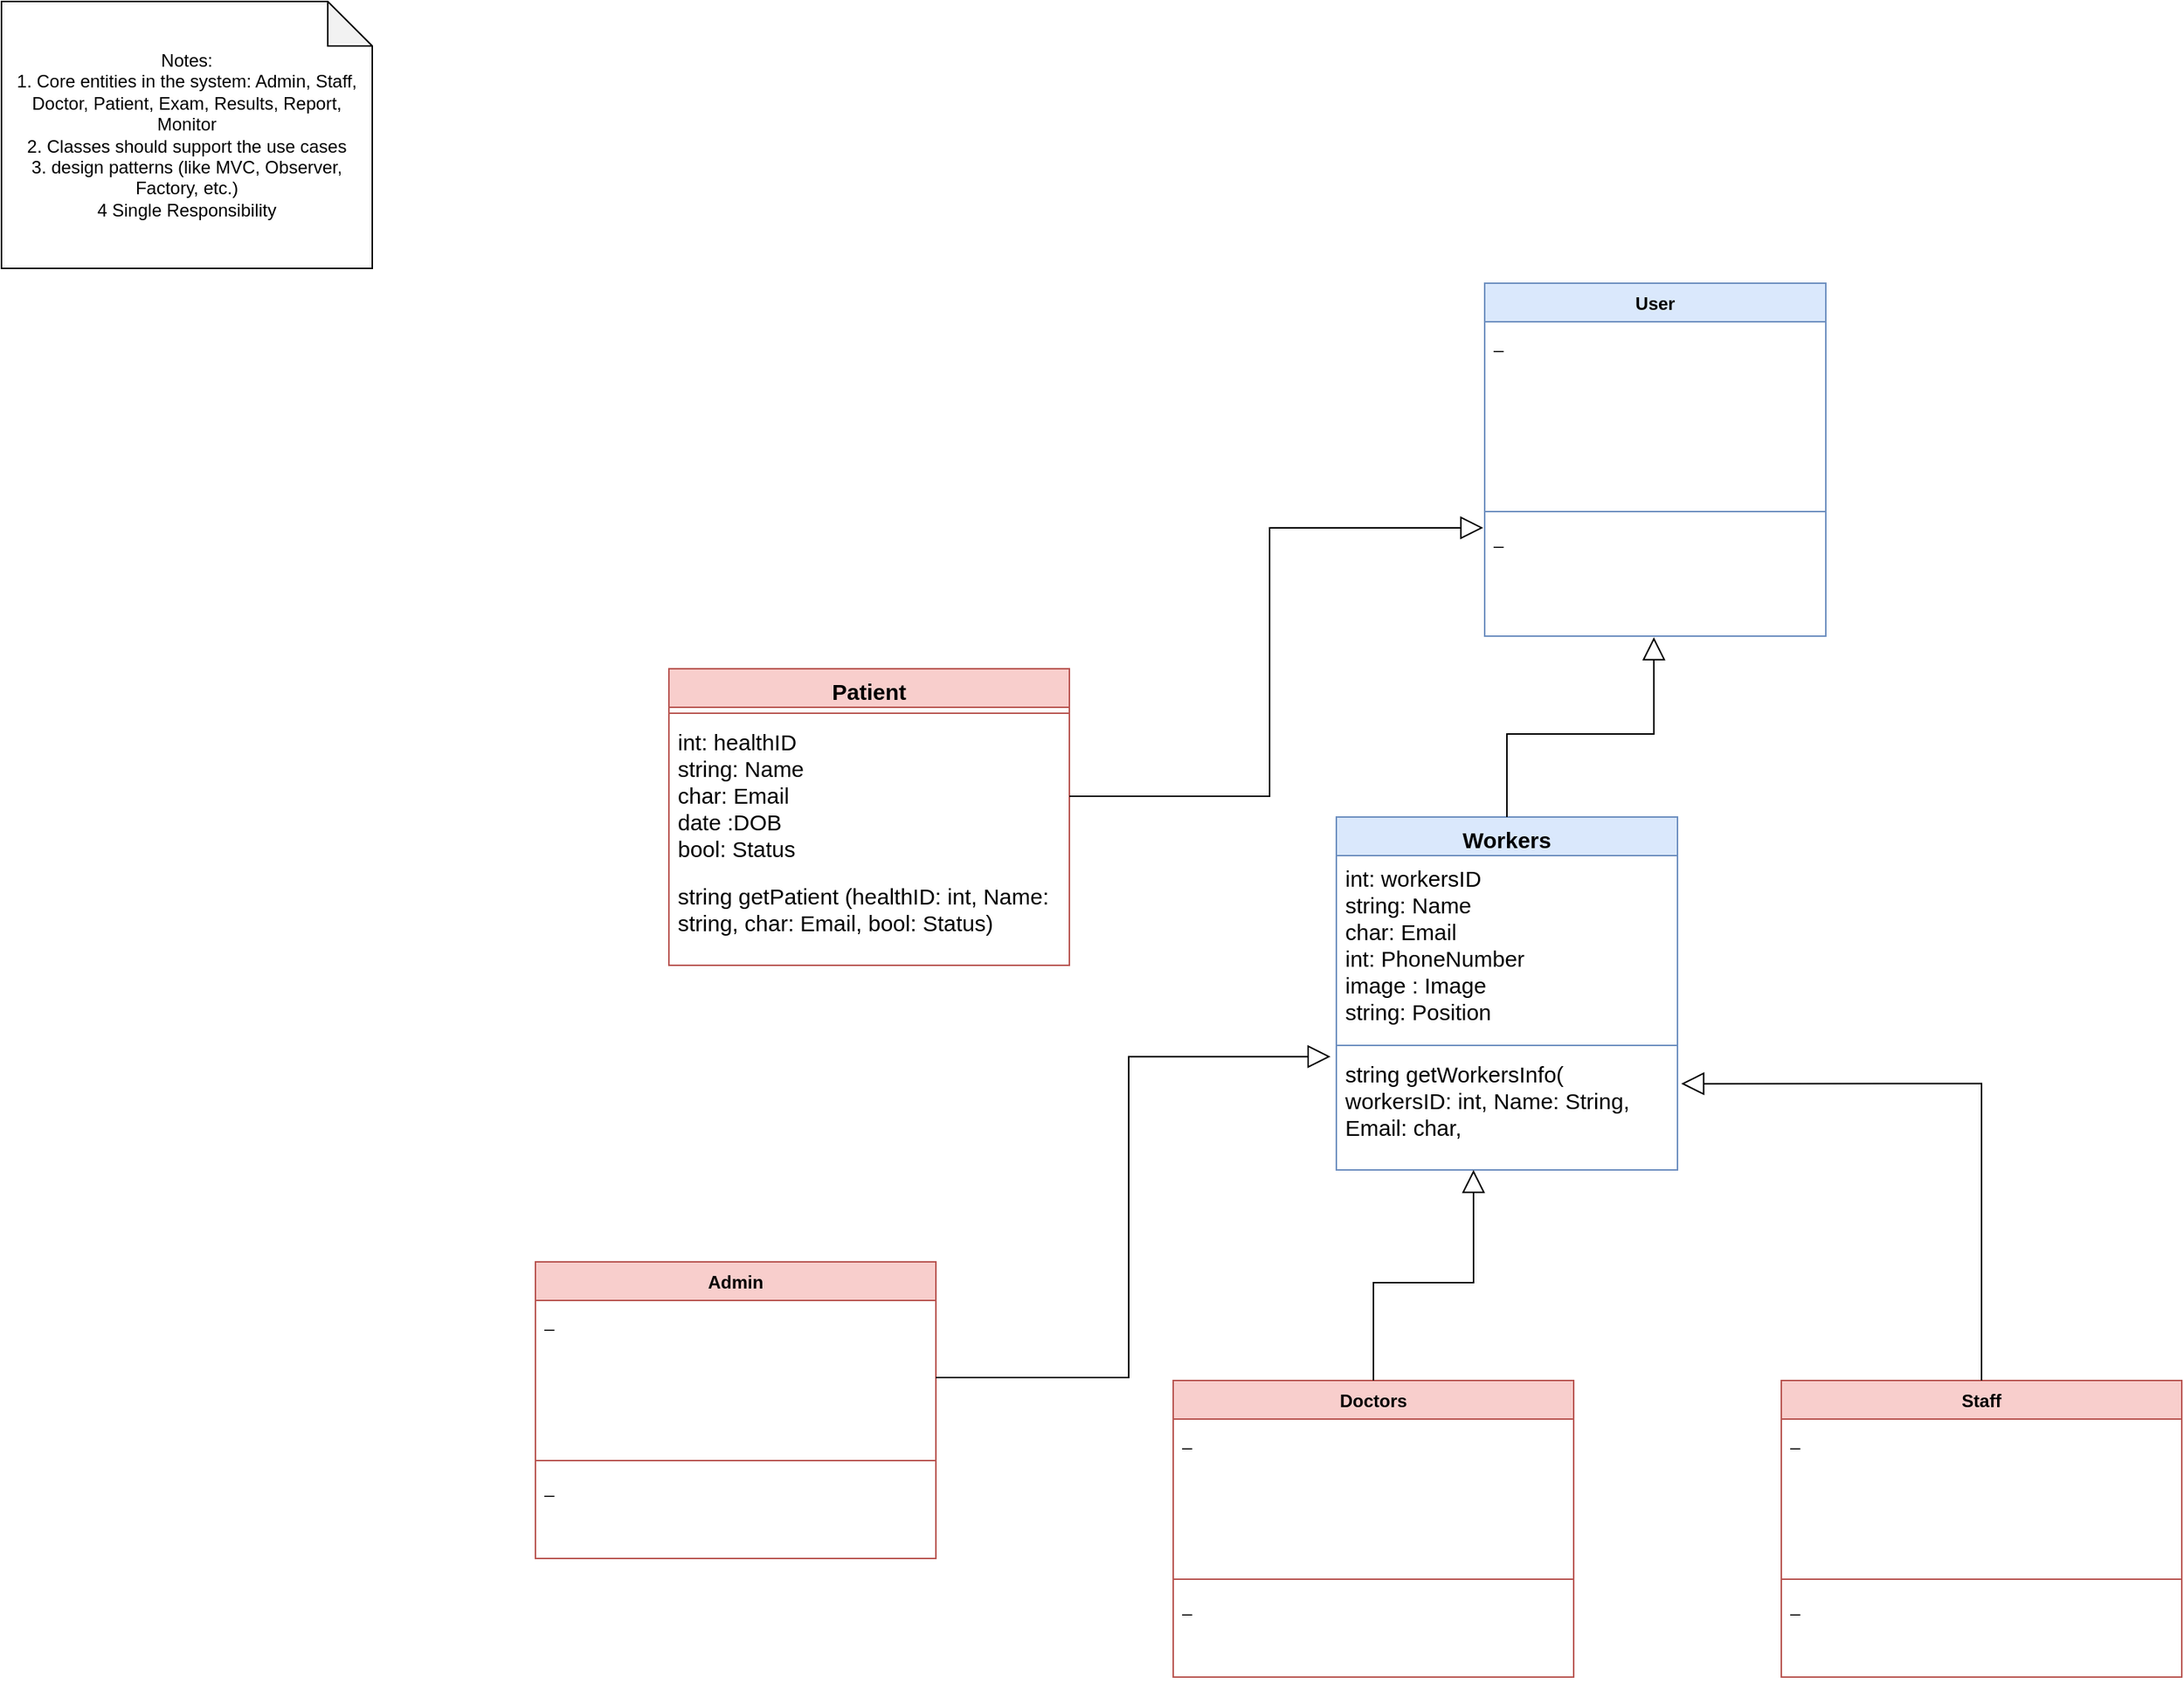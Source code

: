 <mxfile version="24.7.16">
  <diagram name="Page-1" id="rKXKSbG-rJBd0n83CsFM">
    <mxGraphModel dx="2968" dy="1200" grid="1" gridSize="10" guides="1" tooltips="1" connect="1" arrows="1" fold="1" page="1" pageScale="1" pageWidth="850" pageHeight="1100" math="0" shadow="0">
      <root>
        <mxCell id="0" />
        <mxCell id="1" parent="0" />
        <mxCell id="kLX442n7oc1yGY5g-aFO-1" value="&lt;font style=&quot;font-size: 15px;&quot;&gt;Patient&lt;/font&gt;" style="swimlane;fontStyle=1;align=center;verticalAlign=top;childLayout=stackLayout;horizontal=1;startSize=26;horizontalStack=0;resizeParent=1;resizeParentMax=0;resizeLast=0;collapsible=1;marginBottom=0;whiteSpace=wrap;html=1;fillColor=#f8cecc;strokeColor=#b85450;" parent="1" vertex="1">
          <mxGeometry x="-280" y="460" width="270" height="200" as="geometry" />
        </mxCell>
        <mxCell id="kLX442n7oc1yGY5g-aFO-3" value="" style="line;strokeWidth=1;fillColor=none;align=left;verticalAlign=middle;spacingTop=-1;spacingLeft=3;spacingRight=3;rotatable=0;labelPosition=right;points=[];portConstraint=eastwest;strokeColor=inherit;" parent="kLX442n7oc1yGY5g-aFO-1" vertex="1">
          <mxGeometry y="26" width="270" height="8" as="geometry" />
        </mxCell>
        <mxCell id="kLX442n7oc1yGY5g-aFO-2" value="&lt;font style=&quot;font-size: 15px;&quot;&gt;int: healthID&lt;/font&gt;&lt;div&gt;&lt;font style=&quot;font-size: 15px;&quot;&gt;string: Name&lt;/font&gt;&lt;/div&gt;&lt;div&gt;&lt;font style=&quot;font-size: 15px;&quot;&gt;char: Email&lt;/font&gt;&lt;/div&gt;&lt;div&gt;&lt;span style=&quot;font-size: 15px;&quot;&gt;date :DOB&lt;/span&gt;&lt;/div&gt;&lt;div&gt;&lt;font style=&quot;font-size: 15px;&quot;&gt;bool: Status&lt;/font&gt;&lt;/div&gt;&lt;div&gt;&lt;font style=&quot;font-size: 15px;&quot;&gt;&lt;br&gt;&lt;/font&gt;&lt;/div&gt;" style="text;strokeColor=none;fillColor=none;align=left;verticalAlign=top;spacingLeft=4;spacingRight=4;overflow=hidden;rotatable=0;points=[[0,0.5],[1,0.5]];portConstraint=eastwest;whiteSpace=wrap;html=1;" parent="kLX442n7oc1yGY5g-aFO-1" vertex="1">
          <mxGeometry y="34" width="270" height="104" as="geometry" />
        </mxCell>
        <mxCell id="kLX442n7oc1yGY5g-aFO-4" value="&lt;span style=&quot;font-size: 15px;&quot;&gt;string getPatient (healthID: int, Name: string, char: Email, bool: Status)&amp;nbsp;&lt;/span&gt;" style="text;strokeColor=none;fillColor=none;align=left;verticalAlign=top;spacingLeft=4;spacingRight=4;overflow=hidden;rotatable=0;points=[[0,0.5],[1,0.5]];portConstraint=eastwest;whiteSpace=wrap;html=1;" parent="kLX442n7oc1yGY5g-aFO-1" vertex="1">
          <mxGeometry y="138" width="270" height="62" as="geometry" />
        </mxCell>
        <mxCell id="kLX442n7oc1yGY5g-aFO-5" value="&lt;font style=&quot;font-size: 15px;&quot;&gt;Workers&lt;/font&gt;" style="swimlane;fontStyle=1;align=center;verticalAlign=top;childLayout=stackLayout;horizontal=1;startSize=26;horizontalStack=0;resizeParent=1;resizeParentMax=0;resizeLast=0;collapsible=1;marginBottom=0;whiteSpace=wrap;html=1;fillColor=#dae8fc;strokeColor=#6c8ebf;" parent="1" vertex="1">
          <mxGeometry x="170" y="560" width="230" height="238" as="geometry" />
        </mxCell>
        <mxCell id="kLX442n7oc1yGY5g-aFO-6" value="&lt;font style=&quot;font-size: 15px;&quot;&gt;int: workersID&lt;/font&gt;&lt;div&gt;&lt;font style=&quot;font-size: 15px;&quot;&gt;string: Name&lt;/font&gt;&lt;/div&gt;&lt;div&gt;&lt;font style=&quot;font-size: 15px;&quot;&gt;char: Email&lt;/font&gt;&lt;/div&gt;&lt;div&gt;&lt;font style=&quot;font-size: 15px;&quot;&gt;int: PhoneNumber&lt;/font&gt;&lt;/div&gt;&lt;div&gt;&lt;font style=&quot;font-size: 15px;&quot;&gt;image : Image&lt;/font&gt;&lt;/div&gt;&lt;div&gt;&lt;font style=&quot;font-size: 15px;&quot;&gt;string: Position&lt;/font&gt;&lt;/div&gt;" style="text;strokeColor=none;fillColor=none;align=left;verticalAlign=top;spacingLeft=4;spacingRight=4;overflow=hidden;rotatable=0;points=[[0,0.5],[1,0.5]];portConstraint=eastwest;whiteSpace=wrap;html=1;" parent="kLX442n7oc1yGY5g-aFO-5" vertex="1">
          <mxGeometry y="26" width="230" height="124" as="geometry" />
        </mxCell>
        <mxCell id="kLX442n7oc1yGY5g-aFO-7" value="" style="line;strokeWidth=1;fillColor=none;align=left;verticalAlign=middle;spacingTop=-1;spacingLeft=3;spacingRight=3;rotatable=0;labelPosition=right;points=[];portConstraint=eastwest;strokeColor=inherit;" parent="kLX442n7oc1yGY5g-aFO-5" vertex="1">
          <mxGeometry y="150" width="230" height="8" as="geometry" />
        </mxCell>
        <mxCell id="kLX442n7oc1yGY5g-aFO-8" value="&lt;span style=&quot;font-size: 15px;&quot;&gt;string getWorkersInfo( workersID: int, Name: String, Email: char,&lt;/span&gt;" style="text;strokeColor=none;fillColor=none;align=left;verticalAlign=top;spacingLeft=4;spacingRight=4;overflow=hidden;rotatable=0;points=[[0,0.5],[1,0.5]];portConstraint=eastwest;whiteSpace=wrap;html=1;" parent="kLX442n7oc1yGY5g-aFO-5" vertex="1">
          <mxGeometry y="158" width="230" height="80" as="geometry" />
        </mxCell>
        <mxCell id="c6BLKW05PTlq8Iq8Gtbe-1" value="Notes:&lt;br&gt;&lt;div&gt;1. Core entities in the system: Admin, Staff, Doctor, Patient, Exam, Results, Report, Monitor&lt;/div&gt;&lt;div&gt;2. Classes should support the use cases&lt;/div&gt;&lt;div&gt;3. design patterns (like MVC, Observer, Factory, etc.)&lt;/div&gt;&lt;div&gt;4  Single Responsibility&lt;/div&gt;" style="shape=note;whiteSpace=wrap;html=1;backgroundOutline=1;darkOpacity=0.05;" vertex="1" parent="1">
          <mxGeometry x="-730" y="10" width="250" height="180" as="geometry" />
        </mxCell>
        <mxCell id="c6BLKW05PTlq8Iq8Gtbe-2" value="Admin" style="swimlane;fontStyle=1;align=center;verticalAlign=top;childLayout=stackLayout;horizontal=1;startSize=26;horizontalStack=0;resizeParent=1;resizeParentMax=0;resizeLast=0;collapsible=1;marginBottom=0;whiteSpace=wrap;html=1;fillColor=#f8cecc;strokeColor=#b85450;" vertex="1" parent="1">
          <mxGeometry x="-370" y="860" width="270" height="200" as="geometry" />
        </mxCell>
        <mxCell id="c6BLKW05PTlq8Iq8Gtbe-3" value="_" style="text;strokeColor=none;fillColor=none;align=left;verticalAlign=top;spacingLeft=4;spacingRight=4;overflow=hidden;rotatable=0;points=[[0,0.5],[1,0.5]];portConstraint=eastwest;whiteSpace=wrap;html=1;" vertex="1" parent="c6BLKW05PTlq8Iq8Gtbe-2">
          <mxGeometry y="26" width="270" height="104" as="geometry" />
        </mxCell>
        <mxCell id="c6BLKW05PTlq8Iq8Gtbe-4" value="" style="line;strokeWidth=1;fillColor=none;align=left;verticalAlign=middle;spacingTop=-1;spacingLeft=3;spacingRight=3;rotatable=0;labelPosition=right;points=[];portConstraint=eastwest;strokeColor=inherit;" vertex="1" parent="c6BLKW05PTlq8Iq8Gtbe-2">
          <mxGeometry y="130" width="270" height="8" as="geometry" />
        </mxCell>
        <mxCell id="c6BLKW05PTlq8Iq8Gtbe-5" value="_" style="text;strokeColor=none;fillColor=none;align=left;verticalAlign=top;spacingLeft=4;spacingRight=4;overflow=hidden;rotatable=0;points=[[0,0.5],[1,0.5]];portConstraint=eastwest;whiteSpace=wrap;html=1;" vertex="1" parent="c6BLKW05PTlq8Iq8Gtbe-2">
          <mxGeometry y="138" width="270" height="62" as="geometry" />
        </mxCell>
        <mxCell id="c6BLKW05PTlq8Iq8Gtbe-6" value="Staff" style="swimlane;fontStyle=1;align=center;verticalAlign=top;childLayout=stackLayout;horizontal=1;startSize=26;horizontalStack=0;resizeParent=1;resizeParentMax=0;resizeLast=0;collapsible=1;marginBottom=0;whiteSpace=wrap;html=1;fillColor=#f8cecc;strokeColor=#b85450;" vertex="1" parent="1">
          <mxGeometry x="470" y="940" width="270" height="200" as="geometry" />
        </mxCell>
        <mxCell id="c6BLKW05PTlq8Iq8Gtbe-7" value="_" style="text;strokeColor=none;fillColor=none;align=left;verticalAlign=top;spacingLeft=4;spacingRight=4;overflow=hidden;rotatable=0;points=[[0,0.5],[1,0.5]];portConstraint=eastwest;whiteSpace=wrap;html=1;" vertex="1" parent="c6BLKW05PTlq8Iq8Gtbe-6">
          <mxGeometry y="26" width="270" height="104" as="geometry" />
        </mxCell>
        <mxCell id="c6BLKW05PTlq8Iq8Gtbe-8" value="" style="line;strokeWidth=1;fillColor=none;align=left;verticalAlign=middle;spacingTop=-1;spacingLeft=3;spacingRight=3;rotatable=0;labelPosition=right;points=[];portConstraint=eastwest;strokeColor=inherit;" vertex="1" parent="c6BLKW05PTlq8Iq8Gtbe-6">
          <mxGeometry y="130" width="270" height="8" as="geometry" />
        </mxCell>
        <mxCell id="c6BLKW05PTlq8Iq8Gtbe-9" value="_" style="text;strokeColor=none;fillColor=none;align=left;verticalAlign=top;spacingLeft=4;spacingRight=4;overflow=hidden;rotatable=0;points=[[0,0.5],[1,0.5]];portConstraint=eastwest;whiteSpace=wrap;html=1;" vertex="1" parent="c6BLKW05PTlq8Iq8Gtbe-6">
          <mxGeometry y="138" width="270" height="62" as="geometry" />
        </mxCell>
        <mxCell id="c6BLKW05PTlq8Iq8Gtbe-10" value="Doctors" style="swimlane;fontStyle=1;align=center;verticalAlign=top;childLayout=stackLayout;horizontal=1;startSize=26;horizontalStack=0;resizeParent=1;resizeParentMax=0;resizeLast=0;collapsible=1;marginBottom=0;whiteSpace=wrap;html=1;fillColor=#f8cecc;strokeColor=#b85450;" vertex="1" parent="1">
          <mxGeometry x="60" y="940" width="270" height="200" as="geometry" />
        </mxCell>
        <mxCell id="c6BLKW05PTlq8Iq8Gtbe-11" value="_" style="text;strokeColor=none;fillColor=none;align=left;verticalAlign=top;spacingLeft=4;spacingRight=4;overflow=hidden;rotatable=0;points=[[0,0.5],[1,0.5]];portConstraint=eastwest;whiteSpace=wrap;html=1;" vertex="1" parent="c6BLKW05PTlq8Iq8Gtbe-10">
          <mxGeometry y="26" width="270" height="104" as="geometry" />
        </mxCell>
        <mxCell id="c6BLKW05PTlq8Iq8Gtbe-12" value="" style="line;strokeWidth=1;fillColor=none;align=left;verticalAlign=middle;spacingTop=-1;spacingLeft=3;spacingRight=3;rotatable=0;labelPosition=right;points=[];portConstraint=eastwest;strokeColor=inherit;" vertex="1" parent="c6BLKW05PTlq8Iq8Gtbe-10">
          <mxGeometry y="130" width="270" height="8" as="geometry" />
        </mxCell>
        <mxCell id="c6BLKW05PTlq8Iq8Gtbe-13" value="_" style="text;strokeColor=none;fillColor=none;align=left;verticalAlign=top;spacingLeft=4;spacingRight=4;overflow=hidden;rotatable=0;points=[[0,0.5],[1,0.5]];portConstraint=eastwest;whiteSpace=wrap;html=1;" vertex="1" parent="c6BLKW05PTlq8Iq8Gtbe-10">
          <mxGeometry y="138" width="270" height="62" as="geometry" />
        </mxCell>
        <mxCell id="c6BLKW05PTlq8Iq8Gtbe-14" style="edgeStyle=orthogonalEdgeStyle;rounded=0;orthogonalLoop=1;jettySize=auto;html=1;entryX=-0.017;entryY=0.045;entryDx=0;entryDy=0;entryPerimeter=0;endArrow=block;endFill=0;strokeWidth=1;endSize=13;" edge="1" parent="1" source="c6BLKW05PTlq8Iq8Gtbe-3" target="kLX442n7oc1yGY5g-aFO-8">
          <mxGeometry relative="1" as="geometry" />
        </mxCell>
        <mxCell id="c6BLKW05PTlq8Iq8Gtbe-16" style="edgeStyle=orthogonalEdgeStyle;rounded=0;orthogonalLoop=1;jettySize=auto;html=1;entryX=0.402;entryY=1;entryDx=0;entryDy=0;entryPerimeter=0;endArrow=block;endFill=0;endSize=13;" edge="1" parent="1" source="c6BLKW05PTlq8Iq8Gtbe-10" target="kLX442n7oc1yGY5g-aFO-8">
          <mxGeometry relative="1" as="geometry" />
        </mxCell>
        <mxCell id="c6BLKW05PTlq8Iq8Gtbe-17" style="edgeStyle=orthogonalEdgeStyle;rounded=0;orthogonalLoop=1;jettySize=auto;html=1;entryX=1.011;entryY=0.273;entryDx=0;entryDy=0;entryPerimeter=0;endArrow=block;endFill=0;endSize=13;" edge="1" parent="1" source="c6BLKW05PTlq8Iq8Gtbe-6" target="kLX442n7oc1yGY5g-aFO-8">
          <mxGeometry relative="1" as="geometry" />
        </mxCell>
        <mxCell id="c6BLKW05PTlq8Iq8Gtbe-19" value="User" style="swimlane;fontStyle=1;align=center;verticalAlign=top;childLayout=stackLayout;horizontal=1;startSize=26;horizontalStack=0;resizeParent=1;resizeParentMax=0;resizeLast=0;collapsible=1;marginBottom=0;whiteSpace=wrap;html=1;fillColor=#dae8fc;strokeColor=#6c8ebf;" vertex="1" parent="1">
          <mxGeometry x="270" y="200" width="230" height="238" as="geometry" />
        </mxCell>
        <mxCell id="c6BLKW05PTlq8Iq8Gtbe-20" value="_" style="text;strokeColor=none;fillColor=none;align=left;verticalAlign=top;spacingLeft=4;spacingRight=4;overflow=hidden;rotatable=0;points=[[0,0.5],[1,0.5]];portConstraint=eastwest;whiteSpace=wrap;html=1;" vertex="1" parent="c6BLKW05PTlq8Iq8Gtbe-19">
          <mxGeometry y="26" width="230" height="124" as="geometry" />
        </mxCell>
        <mxCell id="c6BLKW05PTlq8Iq8Gtbe-21" value="" style="line;strokeWidth=1;fillColor=none;align=left;verticalAlign=middle;spacingTop=-1;spacingLeft=3;spacingRight=3;rotatable=0;labelPosition=right;points=[];portConstraint=eastwest;strokeColor=inherit;" vertex="1" parent="c6BLKW05PTlq8Iq8Gtbe-19">
          <mxGeometry y="150" width="230" height="8" as="geometry" />
        </mxCell>
        <mxCell id="c6BLKW05PTlq8Iq8Gtbe-22" value="_" style="text;strokeColor=none;fillColor=none;align=left;verticalAlign=top;spacingLeft=4;spacingRight=4;overflow=hidden;rotatable=0;points=[[0,0.5],[1,0.5]];portConstraint=eastwest;whiteSpace=wrap;html=1;" vertex="1" parent="c6BLKW05PTlq8Iq8Gtbe-19">
          <mxGeometry y="158" width="230" height="80" as="geometry" />
        </mxCell>
        <mxCell id="c6BLKW05PTlq8Iq8Gtbe-23" style="edgeStyle=orthogonalEdgeStyle;rounded=0;orthogonalLoop=1;jettySize=auto;html=1;entryX=-0.004;entryY=0.087;entryDx=0;entryDy=0;entryPerimeter=0;endArrow=block;endFill=0;endSize=13;" edge="1" parent="1" source="kLX442n7oc1yGY5g-aFO-2" target="c6BLKW05PTlq8Iq8Gtbe-22">
          <mxGeometry relative="1" as="geometry" />
        </mxCell>
        <mxCell id="c6BLKW05PTlq8Iq8Gtbe-24" style="edgeStyle=orthogonalEdgeStyle;rounded=0;orthogonalLoop=1;jettySize=auto;html=1;entryX=0.496;entryY=1.009;entryDx=0;entryDy=0;entryPerimeter=0;endArrow=block;endFill=0;endSize=13;" edge="1" parent="1" source="kLX442n7oc1yGY5g-aFO-5" target="c6BLKW05PTlq8Iq8Gtbe-22">
          <mxGeometry relative="1" as="geometry" />
        </mxCell>
      </root>
    </mxGraphModel>
  </diagram>
</mxfile>
